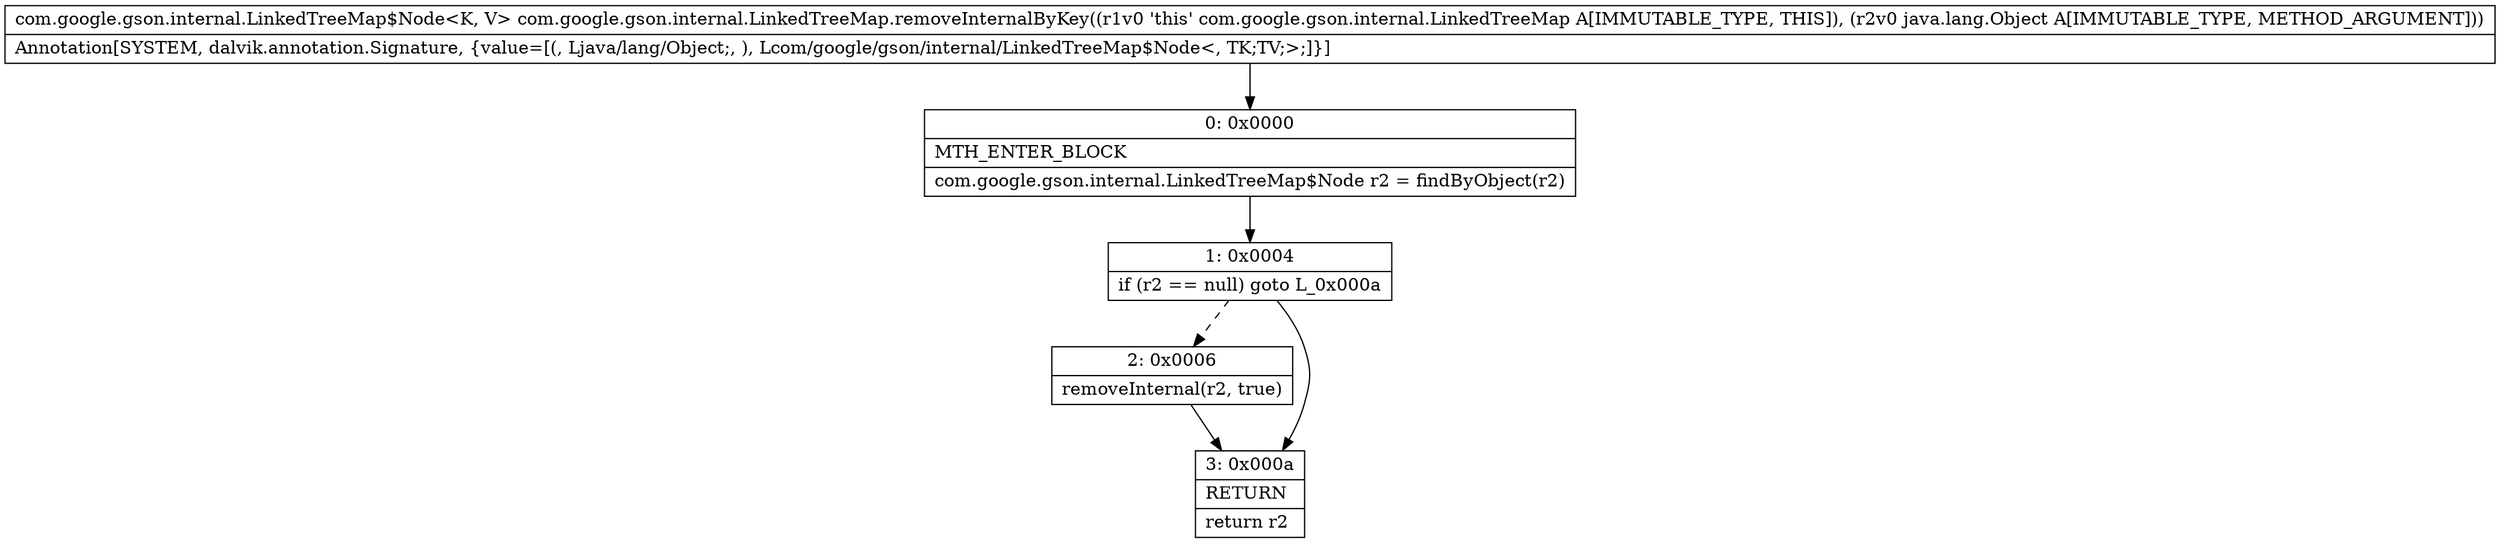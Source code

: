 digraph "CFG forcom.google.gson.internal.LinkedTreeMap.removeInternalByKey(Ljava\/lang\/Object;)Lcom\/google\/gson\/internal\/LinkedTreeMap$Node;" {
Node_0 [shape=record,label="{0\:\ 0x0000|MTH_ENTER_BLOCK\l|com.google.gson.internal.LinkedTreeMap$Node r2 = findByObject(r2)\l}"];
Node_1 [shape=record,label="{1\:\ 0x0004|if (r2 == null) goto L_0x000a\l}"];
Node_2 [shape=record,label="{2\:\ 0x0006|removeInternal(r2, true)\l}"];
Node_3 [shape=record,label="{3\:\ 0x000a|RETURN\l|return r2\l}"];
MethodNode[shape=record,label="{com.google.gson.internal.LinkedTreeMap$Node\<K, V\> com.google.gson.internal.LinkedTreeMap.removeInternalByKey((r1v0 'this' com.google.gson.internal.LinkedTreeMap A[IMMUTABLE_TYPE, THIS]), (r2v0 java.lang.Object A[IMMUTABLE_TYPE, METHOD_ARGUMENT]))  | Annotation[SYSTEM, dalvik.annotation.Signature, \{value=[(, Ljava\/lang\/Object;, ), Lcom\/google\/gson\/internal\/LinkedTreeMap$Node\<, TK;TV;\>;]\}]\l}"];
MethodNode -> Node_0;
Node_0 -> Node_1;
Node_1 -> Node_2[style=dashed];
Node_1 -> Node_3;
Node_2 -> Node_3;
}

